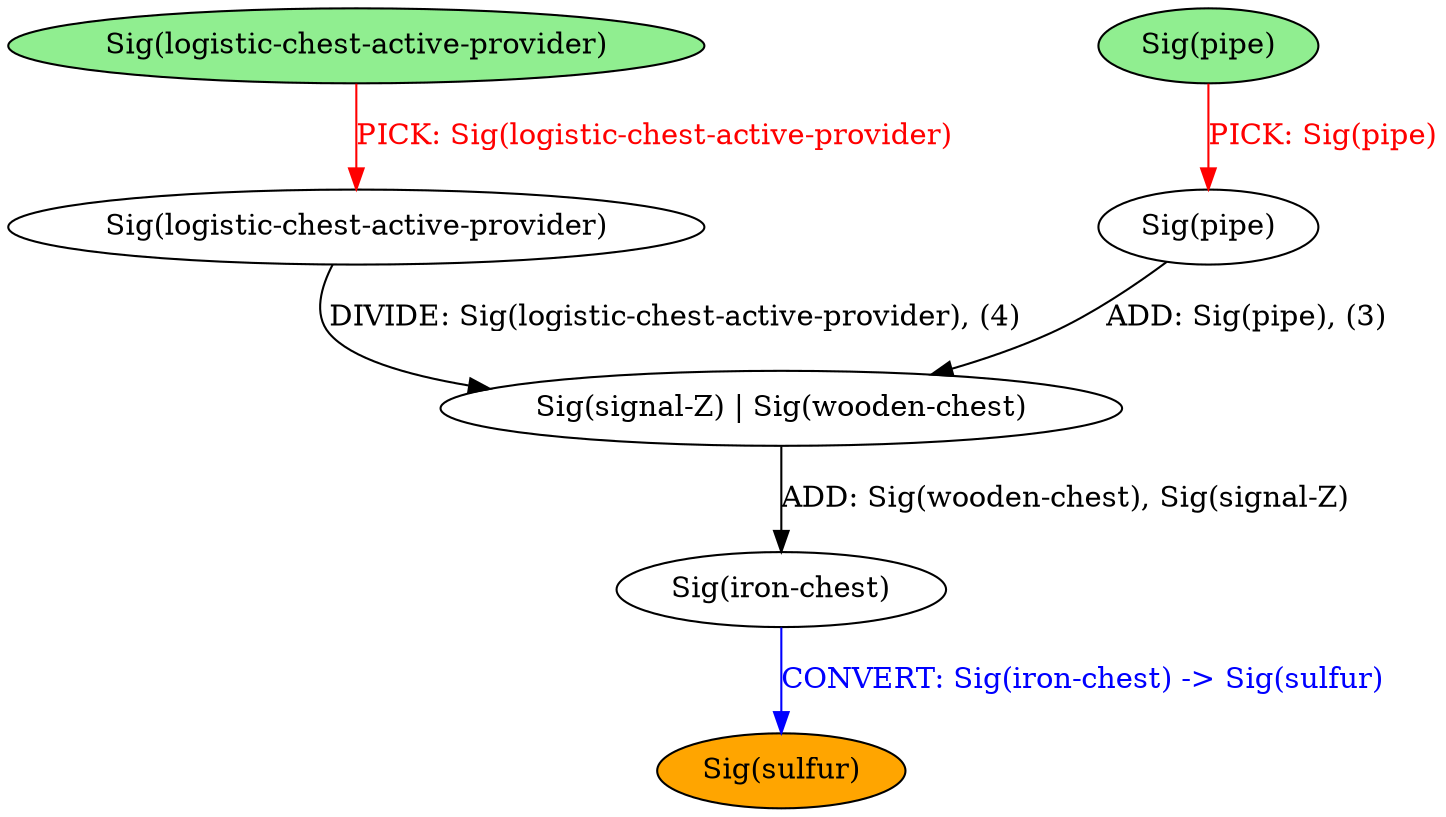 strict digraph {
	nodesep=1
	7	[style=filled fillcolor=white label="Sig(pipe)"]
	1	[style=filled fillcolor=lightgreen label="Sig(pipe)"]
	0	[style=filled fillcolor=lightgreen label="Sig(logistic-chest-active-provider)"]
	3	[style=filled fillcolor=white label="Sig(logistic-chest-active-provider)"]
	12	[style=filled fillcolor=orange label="Sig(sulfur)"]
	11	[style=filled fillcolor=white label="Sig(iron-chest)"]
	10	[style=filled fillcolor=white label="Sig(signal-Z) | Sig(wooden-chest)"]
	7 -> 10	[label="ADD: Sig(pipe), (3)" color=black fontcolor=black]
	1 -> 7	[label="PICK: Sig(pipe)" color=red fontcolor=red]
	0 -> 3	[label="PICK: Sig(logistic-chest-active-provider)" color=red fontcolor=red]
	3 -> 10	[label="DIVIDE: Sig(logistic-chest-active-provider), (4)" color=black fontcolor=black]
	11 -> 12	[label="CONVERT: Sig(iron-chest) -> Sig(sulfur)" color=blue fontcolor=blue]
	10 -> 11	[label="ADD: Sig(wooden-chest), Sig(signal-Z)" color=black fontcolor=black]
}

